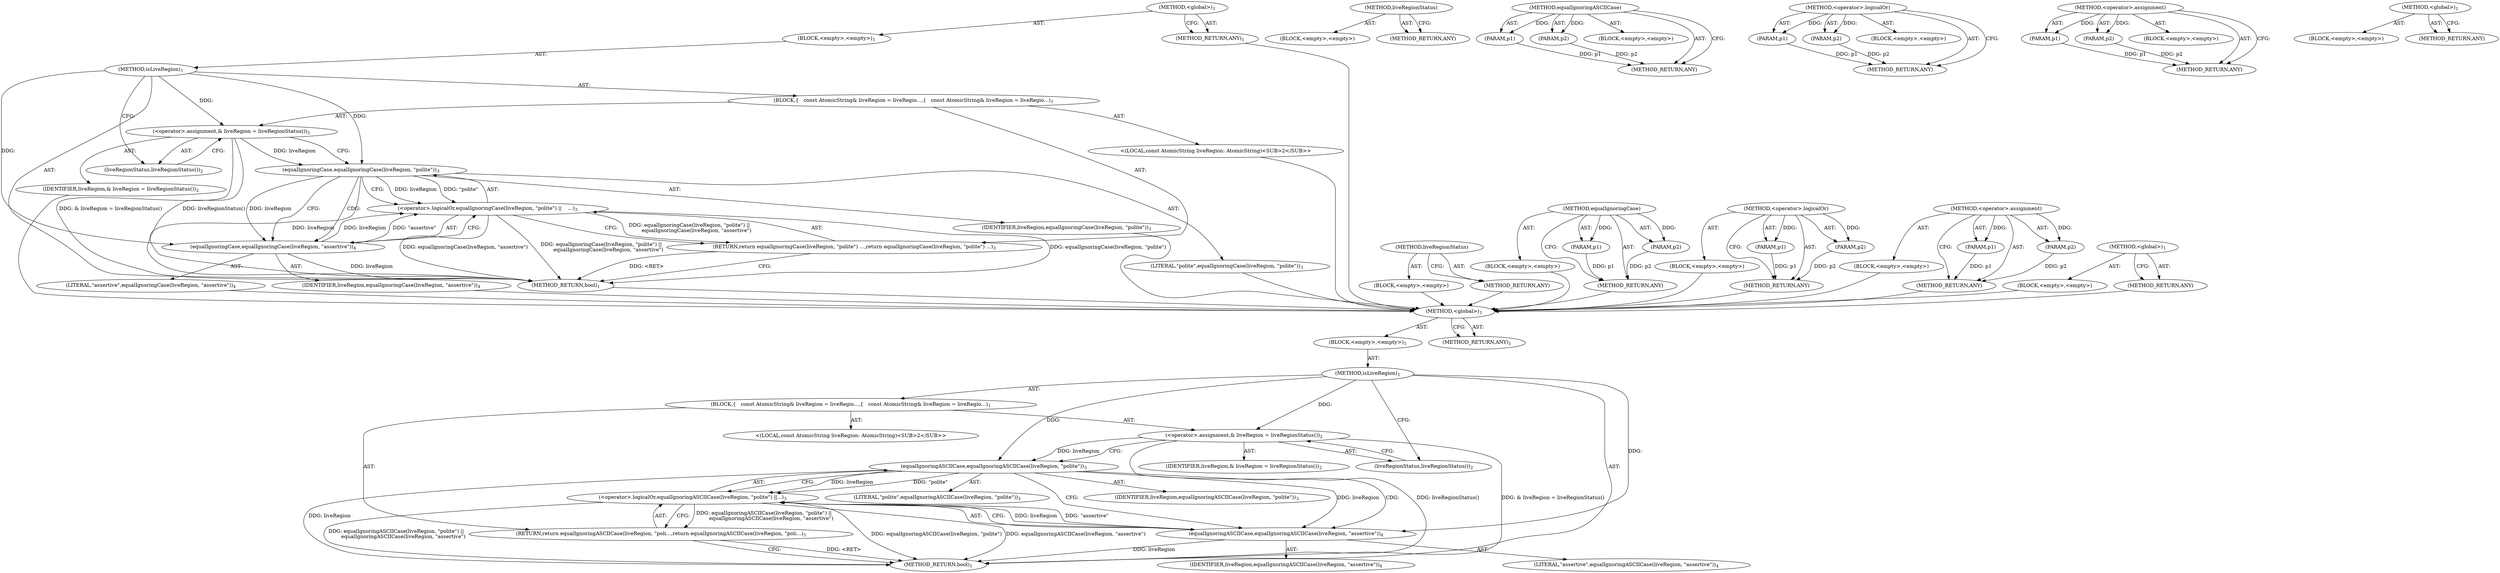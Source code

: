 digraph "&lt;global&gt;" {
vulnerable_6 [label=<(METHOD,&lt;global&gt;)<SUB>1</SUB>>];
vulnerable_7 [label=<(BLOCK,&lt;empty&gt;,&lt;empty&gt;)<SUB>1</SUB>>];
vulnerable_8 [label=<(METHOD,isLiveRegion)<SUB>1</SUB>>];
vulnerable_9 [label=<(BLOCK,{
   const AtomicString&amp; liveRegion = liveRegio...,{
   const AtomicString&amp; liveRegion = liveRegio...)<SUB>1</SUB>>];
vulnerable_10 [label="<(LOCAL,const AtomicString liveRegion: AtomicString)<SUB>2</SUB>>"];
vulnerable_11 [label=<(&lt;operator&gt;.assignment,&amp; liveRegion = liveRegionStatus())<SUB>2</SUB>>];
vulnerable_12 [label=<(IDENTIFIER,liveRegion,&amp; liveRegion = liveRegionStatus())<SUB>2</SUB>>];
vulnerable_13 [label=<(liveRegionStatus,liveRegionStatus())<SUB>2</SUB>>];
vulnerable_14 [label=<(RETURN,return equalIgnoringCase(liveRegion, &quot;polite&quot;) ...,return equalIgnoringCase(liveRegion, &quot;polite&quot;) ...)<SUB>3</SUB>>];
vulnerable_15 [label=<(&lt;operator&gt;.logicalOr,equalIgnoringCase(liveRegion, &quot;polite&quot;) ||
    ...)<SUB>3</SUB>>];
vulnerable_16 [label=<(equalIgnoringCase,equalIgnoringCase(liveRegion, &quot;polite&quot;))<SUB>3</SUB>>];
vulnerable_17 [label=<(IDENTIFIER,liveRegion,equalIgnoringCase(liveRegion, &quot;polite&quot;))<SUB>3</SUB>>];
vulnerable_18 [label=<(LITERAL,&quot;polite&quot;,equalIgnoringCase(liveRegion, &quot;polite&quot;))<SUB>3</SUB>>];
vulnerable_19 [label=<(equalIgnoringCase,equalIgnoringCase(liveRegion, &quot;assertive&quot;))<SUB>4</SUB>>];
vulnerable_20 [label=<(IDENTIFIER,liveRegion,equalIgnoringCase(liveRegion, &quot;assertive&quot;))<SUB>4</SUB>>];
vulnerable_21 [label=<(LITERAL,&quot;assertive&quot;,equalIgnoringCase(liveRegion, &quot;assertive&quot;))<SUB>4</SUB>>];
vulnerable_22 [label=<(METHOD_RETURN,bool)<SUB>1</SUB>>];
vulnerable_24 [label=<(METHOD_RETURN,ANY)<SUB>1</SUB>>];
vulnerable_50 [label=<(METHOD,liveRegionStatus)>];
vulnerable_51 [label=<(BLOCK,&lt;empty&gt;,&lt;empty&gt;)>];
vulnerable_52 [label=<(METHOD_RETURN,ANY)>];
vulnerable_58 [label=<(METHOD,equalIgnoringCase)>];
vulnerable_59 [label=<(PARAM,p1)>];
vulnerable_60 [label=<(PARAM,p2)>];
vulnerable_61 [label=<(BLOCK,&lt;empty&gt;,&lt;empty&gt;)>];
vulnerable_62 [label=<(METHOD_RETURN,ANY)>];
vulnerable_53 [label=<(METHOD,&lt;operator&gt;.logicalOr)>];
vulnerable_54 [label=<(PARAM,p1)>];
vulnerable_55 [label=<(PARAM,p2)>];
vulnerable_56 [label=<(BLOCK,&lt;empty&gt;,&lt;empty&gt;)>];
vulnerable_57 [label=<(METHOD_RETURN,ANY)>];
vulnerable_45 [label=<(METHOD,&lt;operator&gt;.assignment)>];
vulnerable_46 [label=<(PARAM,p1)>];
vulnerable_47 [label=<(PARAM,p2)>];
vulnerable_48 [label=<(BLOCK,&lt;empty&gt;,&lt;empty&gt;)>];
vulnerable_49 [label=<(METHOD_RETURN,ANY)>];
vulnerable_39 [label=<(METHOD,&lt;global&gt;)<SUB>1</SUB>>];
vulnerable_40 [label=<(BLOCK,&lt;empty&gt;,&lt;empty&gt;)>];
vulnerable_41 [label=<(METHOD_RETURN,ANY)>];
fixed_6 [label=<(METHOD,&lt;global&gt;)<SUB>1</SUB>>];
fixed_7 [label=<(BLOCK,&lt;empty&gt;,&lt;empty&gt;)<SUB>1</SUB>>];
fixed_8 [label=<(METHOD,isLiveRegion)<SUB>1</SUB>>];
fixed_9 [label=<(BLOCK,{
   const AtomicString&amp; liveRegion = liveRegio...,{
   const AtomicString&amp; liveRegion = liveRegio...)<SUB>1</SUB>>];
fixed_10 [label="<(LOCAL,const AtomicString liveRegion: AtomicString)<SUB>2</SUB>>"];
fixed_11 [label=<(&lt;operator&gt;.assignment,&amp; liveRegion = liveRegionStatus())<SUB>2</SUB>>];
fixed_12 [label=<(IDENTIFIER,liveRegion,&amp; liveRegion = liveRegionStatus())<SUB>2</SUB>>];
fixed_13 [label=<(liveRegionStatus,liveRegionStatus())<SUB>2</SUB>>];
fixed_14 [label=<(RETURN,return equalIgnoringASCIICase(liveRegion, &quot;poli...,return equalIgnoringASCIICase(liveRegion, &quot;poli...)<SUB>3</SUB>>];
fixed_15 [label=<(&lt;operator&gt;.logicalOr,equalIgnoringASCIICase(liveRegion, &quot;polite&quot;) ||...)<SUB>3</SUB>>];
fixed_16 [label=<(equalIgnoringASCIICase,equalIgnoringASCIICase(liveRegion, &quot;polite&quot;))<SUB>3</SUB>>];
fixed_17 [label=<(IDENTIFIER,liveRegion,equalIgnoringASCIICase(liveRegion, &quot;polite&quot;))<SUB>3</SUB>>];
fixed_18 [label=<(LITERAL,&quot;polite&quot;,equalIgnoringASCIICase(liveRegion, &quot;polite&quot;))<SUB>3</SUB>>];
fixed_19 [label=<(equalIgnoringASCIICase,equalIgnoringASCIICase(liveRegion, &quot;assertive&quot;))<SUB>4</SUB>>];
fixed_20 [label=<(IDENTIFIER,liveRegion,equalIgnoringASCIICase(liveRegion, &quot;assertive&quot;))<SUB>4</SUB>>];
fixed_21 [label=<(LITERAL,&quot;assertive&quot;,equalIgnoringASCIICase(liveRegion, &quot;assertive&quot;))<SUB>4</SUB>>];
fixed_22 [label=<(METHOD_RETURN,bool)<SUB>1</SUB>>];
fixed_24 [label=<(METHOD_RETURN,ANY)<SUB>1</SUB>>];
fixed_50 [label=<(METHOD,liveRegionStatus)>];
fixed_51 [label=<(BLOCK,&lt;empty&gt;,&lt;empty&gt;)>];
fixed_52 [label=<(METHOD_RETURN,ANY)>];
fixed_58 [label=<(METHOD,equalIgnoringASCIICase)>];
fixed_59 [label=<(PARAM,p1)>];
fixed_60 [label=<(PARAM,p2)>];
fixed_61 [label=<(BLOCK,&lt;empty&gt;,&lt;empty&gt;)>];
fixed_62 [label=<(METHOD_RETURN,ANY)>];
fixed_53 [label=<(METHOD,&lt;operator&gt;.logicalOr)>];
fixed_54 [label=<(PARAM,p1)>];
fixed_55 [label=<(PARAM,p2)>];
fixed_56 [label=<(BLOCK,&lt;empty&gt;,&lt;empty&gt;)>];
fixed_57 [label=<(METHOD_RETURN,ANY)>];
fixed_45 [label=<(METHOD,&lt;operator&gt;.assignment)>];
fixed_46 [label=<(PARAM,p1)>];
fixed_47 [label=<(PARAM,p2)>];
fixed_48 [label=<(BLOCK,&lt;empty&gt;,&lt;empty&gt;)>];
fixed_49 [label=<(METHOD_RETURN,ANY)>];
fixed_39 [label=<(METHOD,&lt;global&gt;)<SUB>1</SUB>>];
fixed_40 [label=<(BLOCK,&lt;empty&gt;,&lt;empty&gt;)>];
fixed_41 [label=<(METHOD_RETURN,ANY)>];
vulnerable_6 -> vulnerable_7  [key=0, label="AST: "];
vulnerable_6 -> vulnerable_24  [key=0, label="AST: "];
vulnerable_6 -> vulnerable_24  [key=1, label="CFG: "];
vulnerable_7 -> vulnerable_8  [key=0, label="AST: "];
vulnerable_8 -> vulnerable_9  [key=0, label="AST: "];
vulnerable_8 -> vulnerable_22  [key=0, label="AST: "];
vulnerable_8 -> vulnerable_13  [key=0, label="CFG: "];
vulnerable_8 -> vulnerable_11  [key=0, label="DDG: "];
vulnerable_8 -> vulnerable_16  [key=0, label="DDG: "];
vulnerable_8 -> vulnerable_19  [key=0, label="DDG: "];
vulnerable_9 -> vulnerable_10  [key=0, label="AST: "];
vulnerable_9 -> vulnerable_11  [key=0, label="AST: "];
vulnerable_9 -> vulnerable_14  [key=0, label="AST: "];
vulnerable_10 -> fixed_6  [key=0];
vulnerable_11 -> vulnerable_12  [key=0, label="AST: "];
vulnerable_11 -> vulnerable_13  [key=0, label="AST: "];
vulnerable_11 -> vulnerable_16  [key=0, label="CFG: "];
vulnerable_11 -> vulnerable_16  [key=1, label="DDG: liveRegion"];
vulnerable_11 -> vulnerable_22  [key=0, label="DDG: liveRegionStatus()"];
vulnerable_11 -> vulnerable_22  [key=1, label="DDG: &amp; liveRegion = liveRegionStatus()"];
vulnerable_12 -> fixed_6  [key=0];
vulnerable_13 -> vulnerable_11  [key=0, label="CFG: "];
vulnerable_14 -> vulnerable_15  [key=0, label="AST: "];
vulnerable_14 -> vulnerable_22  [key=0, label="CFG: "];
vulnerable_14 -> vulnerable_22  [key=1, label="DDG: &lt;RET&gt;"];
vulnerable_15 -> vulnerable_16  [key=0, label="AST: "];
vulnerable_15 -> vulnerable_19  [key=0, label="AST: "];
vulnerable_15 -> vulnerable_14  [key=0, label="CFG: "];
vulnerable_15 -> vulnerable_14  [key=1, label="DDG: equalIgnoringCase(liveRegion, &quot;polite&quot;) ||
         equalIgnoringCase(liveRegion, &quot;assertive&quot;)"];
vulnerable_15 -> vulnerable_22  [key=0, label="DDG: equalIgnoringCase(liveRegion, &quot;polite&quot;)"];
vulnerable_15 -> vulnerable_22  [key=1, label="DDG: equalIgnoringCase(liveRegion, &quot;assertive&quot;)"];
vulnerable_15 -> vulnerable_22  [key=2, label="DDG: equalIgnoringCase(liveRegion, &quot;polite&quot;) ||
         equalIgnoringCase(liveRegion, &quot;assertive&quot;)"];
vulnerable_16 -> vulnerable_17  [key=0, label="AST: "];
vulnerable_16 -> vulnerable_18  [key=0, label="AST: "];
vulnerable_16 -> vulnerable_15  [key=0, label="CFG: "];
vulnerable_16 -> vulnerable_15  [key=1, label="DDG: liveRegion"];
vulnerable_16 -> vulnerable_15  [key=2, label="DDG: &quot;polite&quot;"];
vulnerable_16 -> vulnerable_19  [key=0, label="CFG: "];
vulnerable_16 -> vulnerable_19  [key=1, label="DDG: liveRegion"];
vulnerable_16 -> vulnerable_19  [key=2, label="CDG: "];
vulnerable_16 -> vulnerable_22  [key=0, label="DDG: liveRegion"];
vulnerable_17 -> fixed_6  [key=0];
vulnerable_18 -> fixed_6  [key=0];
vulnerable_19 -> vulnerable_20  [key=0, label="AST: "];
vulnerable_19 -> vulnerable_21  [key=0, label="AST: "];
vulnerable_19 -> vulnerable_15  [key=0, label="CFG: "];
vulnerable_19 -> vulnerable_15  [key=1, label="DDG: liveRegion"];
vulnerable_19 -> vulnerable_15  [key=2, label="DDG: &quot;assertive&quot;"];
vulnerable_19 -> vulnerable_22  [key=0, label="DDG: liveRegion"];
vulnerable_20 -> fixed_6  [key=0];
vulnerable_21 -> fixed_6  [key=0];
vulnerable_22 -> fixed_6  [key=0];
vulnerable_24 -> fixed_6  [key=0];
vulnerable_50 -> vulnerable_51  [key=0, label="AST: "];
vulnerable_50 -> vulnerable_52  [key=0, label="AST: "];
vulnerable_50 -> vulnerable_52  [key=1, label="CFG: "];
vulnerable_51 -> fixed_6  [key=0];
vulnerable_52 -> fixed_6  [key=0];
vulnerable_58 -> vulnerable_59  [key=0, label="AST: "];
vulnerable_58 -> vulnerable_59  [key=1, label="DDG: "];
vulnerable_58 -> vulnerable_61  [key=0, label="AST: "];
vulnerable_58 -> vulnerable_60  [key=0, label="AST: "];
vulnerable_58 -> vulnerable_60  [key=1, label="DDG: "];
vulnerable_58 -> vulnerable_62  [key=0, label="AST: "];
vulnerable_58 -> vulnerable_62  [key=1, label="CFG: "];
vulnerable_59 -> vulnerable_62  [key=0, label="DDG: p1"];
vulnerable_60 -> vulnerable_62  [key=0, label="DDG: p2"];
vulnerable_61 -> fixed_6  [key=0];
vulnerable_62 -> fixed_6  [key=0];
vulnerable_53 -> vulnerable_54  [key=0, label="AST: "];
vulnerable_53 -> vulnerable_54  [key=1, label="DDG: "];
vulnerable_53 -> vulnerable_56  [key=0, label="AST: "];
vulnerable_53 -> vulnerable_55  [key=0, label="AST: "];
vulnerable_53 -> vulnerable_55  [key=1, label="DDG: "];
vulnerable_53 -> vulnerable_57  [key=0, label="AST: "];
vulnerable_53 -> vulnerable_57  [key=1, label="CFG: "];
vulnerable_54 -> vulnerable_57  [key=0, label="DDG: p1"];
vulnerable_55 -> vulnerable_57  [key=0, label="DDG: p2"];
vulnerable_56 -> fixed_6  [key=0];
vulnerable_57 -> fixed_6  [key=0];
vulnerable_45 -> vulnerable_46  [key=0, label="AST: "];
vulnerable_45 -> vulnerable_46  [key=1, label="DDG: "];
vulnerable_45 -> vulnerable_48  [key=0, label="AST: "];
vulnerable_45 -> vulnerable_47  [key=0, label="AST: "];
vulnerable_45 -> vulnerable_47  [key=1, label="DDG: "];
vulnerable_45 -> vulnerable_49  [key=0, label="AST: "];
vulnerable_45 -> vulnerable_49  [key=1, label="CFG: "];
vulnerable_46 -> vulnerable_49  [key=0, label="DDG: p1"];
vulnerable_47 -> vulnerable_49  [key=0, label="DDG: p2"];
vulnerable_48 -> fixed_6  [key=0];
vulnerable_49 -> fixed_6  [key=0];
vulnerable_39 -> vulnerable_40  [key=0, label="AST: "];
vulnerable_39 -> vulnerable_41  [key=0, label="AST: "];
vulnerable_39 -> vulnerable_41  [key=1, label="CFG: "];
vulnerable_40 -> fixed_6  [key=0];
vulnerable_41 -> fixed_6  [key=0];
fixed_6 -> fixed_7  [key=0, label="AST: "];
fixed_6 -> fixed_24  [key=0, label="AST: "];
fixed_6 -> fixed_24  [key=1, label="CFG: "];
fixed_7 -> fixed_8  [key=0, label="AST: "];
fixed_8 -> fixed_9  [key=0, label="AST: "];
fixed_8 -> fixed_22  [key=0, label="AST: "];
fixed_8 -> fixed_13  [key=0, label="CFG: "];
fixed_8 -> fixed_11  [key=0, label="DDG: "];
fixed_8 -> fixed_16  [key=0, label="DDG: "];
fixed_8 -> fixed_19  [key=0, label="DDG: "];
fixed_9 -> fixed_10  [key=0, label="AST: "];
fixed_9 -> fixed_11  [key=0, label="AST: "];
fixed_9 -> fixed_14  [key=0, label="AST: "];
fixed_11 -> fixed_12  [key=0, label="AST: "];
fixed_11 -> fixed_13  [key=0, label="AST: "];
fixed_11 -> fixed_16  [key=0, label="CFG: "];
fixed_11 -> fixed_16  [key=1, label="DDG: liveRegion"];
fixed_11 -> fixed_22  [key=0, label="DDG: liveRegionStatus()"];
fixed_11 -> fixed_22  [key=1, label="DDG: &amp; liveRegion = liveRegionStatus()"];
fixed_13 -> fixed_11  [key=0, label="CFG: "];
fixed_14 -> fixed_15  [key=0, label="AST: "];
fixed_14 -> fixed_22  [key=0, label="CFG: "];
fixed_14 -> fixed_22  [key=1, label="DDG: &lt;RET&gt;"];
fixed_15 -> fixed_16  [key=0, label="AST: "];
fixed_15 -> fixed_19  [key=0, label="AST: "];
fixed_15 -> fixed_14  [key=0, label="CFG: "];
fixed_15 -> fixed_14  [key=1, label="DDG: equalIgnoringASCIICase(liveRegion, &quot;polite&quot;) ||
         equalIgnoringASCIICase(liveRegion, &quot;assertive&quot;)"];
fixed_15 -> fixed_22  [key=0, label="DDG: equalIgnoringASCIICase(liveRegion, &quot;polite&quot;)"];
fixed_15 -> fixed_22  [key=1, label="DDG: equalIgnoringASCIICase(liveRegion, &quot;assertive&quot;)"];
fixed_15 -> fixed_22  [key=2, label="DDG: equalIgnoringASCIICase(liveRegion, &quot;polite&quot;) ||
         equalIgnoringASCIICase(liveRegion, &quot;assertive&quot;)"];
fixed_16 -> fixed_17  [key=0, label="AST: "];
fixed_16 -> fixed_18  [key=0, label="AST: "];
fixed_16 -> fixed_15  [key=0, label="CFG: "];
fixed_16 -> fixed_15  [key=1, label="DDG: liveRegion"];
fixed_16 -> fixed_15  [key=2, label="DDG: &quot;polite&quot;"];
fixed_16 -> fixed_19  [key=0, label="CFG: "];
fixed_16 -> fixed_19  [key=1, label="DDG: liveRegion"];
fixed_16 -> fixed_19  [key=2, label="CDG: "];
fixed_16 -> fixed_22  [key=0, label="DDG: liveRegion"];
fixed_19 -> fixed_20  [key=0, label="AST: "];
fixed_19 -> fixed_21  [key=0, label="AST: "];
fixed_19 -> fixed_15  [key=0, label="CFG: "];
fixed_19 -> fixed_15  [key=1, label="DDG: liveRegion"];
fixed_19 -> fixed_15  [key=2, label="DDG: &quot;assertive&quot;"];
fixed_19 -> fixed_22  [key=0, label="DDG: liveRegion"];
fixed_50 -> fixed_51  [key=0, label="AST: "];
fixed_50 -> fixed_52  [key=0, label="AST: "];
fixed_50 -> fixed_52  [key=1, label="CFG: "];
fixed_58 -> fixed_59  [key=0, label="AST: "];
fixed_58 -> fixed_59  [key=1, label="DDG: "];
fixed_58 -> fixed_61  [key=0, label="AST: "];
fixed_58 -> fixed_60  [key=0, label="AST: "];
fixed_58 -> fixed_60  [key=1, label="DDG: "];
fixed_58 -> fixed_62  [key=0, label="AST: "];
fixed_58 -> fixed_62  [key=1, label="CFG: "];
fixed_59 -> fixed_62  [key=0, label="DDG: p1"];
fixed_60 -> fixed_62  [key=0, label="DDG: p2"];
fixed_53 -> fixed_54  [key=0, label="AST: "];
fixed_53 -> fixed_54  [key=1, label="DDG: "];
fixed_53 -> fixed_56  [key=0, label="AST: "];
fixed_53 -> fixed_55  [key=0, label="AST: "];
fixed_53 -> fixed_55  [key=1, label="DDG: "];
fixed_53 -> fixed_57  [key=0, label="AST: "];
fixed_53 -> fixed_57  [key=1, label="CFG: "];
fixed_54 -> fixed_57  [key=0, label="DDG: p1"];
fixed_55 -> fixed_57  [key=0, label="DDG: p2"];
fixed_45 -> fixed_46  [key=0, label="AST: "];
fixed_45 -> fixed_46  [key=1, label="DDG: "];
fixed_45 -> fixed_48  [key=0, label="AST: "];
fixed_45 -> fixed_47  [key=0, label="AST: "];
fixed_45 -> fixed_47  [key=1, label="DDG: "];
fixed_45 -> fixed_49  [key=0, label="AST: "];
fixed_45 -> fixed_49  [key=1, label="CFG: "];
fixed_46 -> fixed_49  [key=0, label="DDG: p1"];
fixed_47 -> fixed_49  [key=0, label="DDG: p2"];
fixed_39 -> fixed_40  [key=0, label="AST: "];
fixed_39 -> fixed_41  [key=0, label="AST: "];
fixed_39 -> fixed_41  [key=1, label="CFG: "];
}
